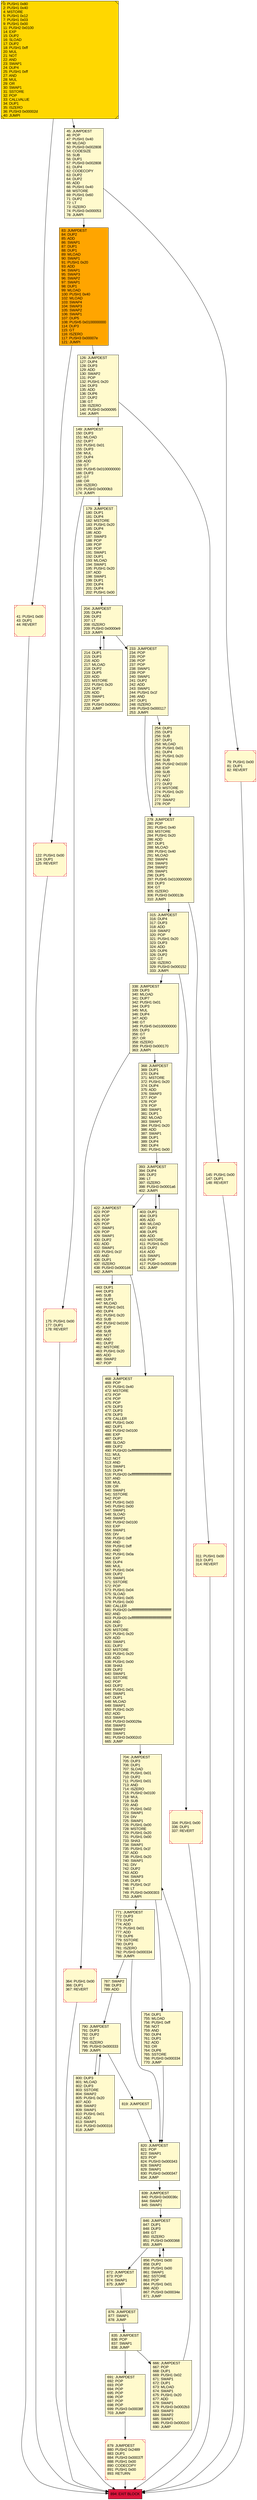 digraph G {
bgcolor=transparent rankdir=UD;
node [shape=box style=filled color=black fillcolor=white fontname=arial fontcolor=black];
279 [label="279: JUMPDEST\l280: POP\l281: PUSH1 0x40\l283: MSTORE\l284: PUSH1 0x20\l286: ADD\l287: DUP1\l288: MLOAD\l289: PUSH1 0x40\l291: MLOAD\l292: SWAP4\l293: SWAP3\l294: SWAP2\l295: SWAP1\l296: DUP5\l297: PUSH5 0x0100000000\l303: DUP3\l304: GT\l305: ISZERO\l306: PUSH3 0x00013b\l310: JUMPI\l" fillcolor=lemonchiffon ];
800 [label="800: DUP3\l801: MLOAD\l802: DUP3\l803: SSTORE\l804: SWAP2\l805: PUSH1 0x20\l807: ADD\l808: SWAP2\l809: SWAP1\l810: PUSH1 0x01\l812: ADD\l813: SWAP1\l814: PUSH3 0x000316\l818: JUMP\l" fillcolor=lemonchiffon ];
422 [label="422: JUMPDEST\l423: POP\l424: POP\l425: POP\l426: POP\l427: SWAP1\l428: POP\l429: SWAP1\l430: DUP2\l431: ADD\l432: SWAP1\l433: PUSH1 0x1f\l435: AND\l436: DUP1\l437: ISZERO\l438: PUSH3 0x0001d4\l442: JUMPI\l" fillcolor=lemonchiffon ];
41 [label="41: PUSH1 0x00\l43: DUP1\l44: REVERT\l" fillcolor=lemonchiffon shape=Msquare color=crimson ];
0 [label="0: PUSH1 0x80\l2: PUSH1 0x40\l4: MSTORE\l5: PUSH1 0x12\l7: PUSH1 0x03\l9: PUSH1 0x00\l11: PUSH2 0x0100\l14: EXP\l15: DUP2\l16: SLOAD\l17: DUP2\l18: PUSH1 0xff\l20: MUL\l21: NOT\l22: AND\l23: SWAP1\l24: DUP4\l25: PUSH1 0xff\l27: AND\l28: MUL\l29: OR\l30: SWAP1\l31: SSTORE\l32: POP\l33: CALLVALUE\l34: DUP1\l35: ISZERO\l36: PUSH3 0x00002d\l40: JUMPI\l" fillcolor=lemonchiffon shape=Msquare fillcolor=gold ];
315 [label="315: JUMPDEST\l316: DUP4\l317: DUP3\l318: ADD\l319: SWAP2\l320: POP\l321: PUSH1 0x20\l323: DUP3\l324: ADD\l325: DUP6\l326: DUP2\l327: GT\l328: ISZERO\l329: PUSH3 0x000152\l333: JUMPI\l" fillcolor=lemonchiffon ];
364 [label="364: PUSH1 0x00\l366: DUP1\l367: REVERT\l" fillcolor=lemonchiffon shape=Msquare color=crimson ];
175 [label="175: PUSH1 0x00\l177: DUP1\l178: REVERT\l" fillcolor=lemonchiffon shape=Msquare color=crimson ];
787 [label="787: SWAP2\l788: DUP3\l789: ADD\l" fillcolor=lemonchiffon ];
835 [label="835: JUMPDEST\l836: POP\l837: SWAP1\l838: JUMP\l" fillcolor=lemonchiffon ];
311 [label="311: PUSH1 0x00\l313: DUP1\l314: REVERT\l" fillcolor=lemonchiffon shape=Msquare color=crimson ];
879 [label="879: JUMPDEST\l880: PUSH2 0x2489\l883: DUP1\l884: PUSH3 0x00037f\l888: PUSH1 0x00\l890: CODECOPY\l891: PUSH1 0x00\l893: RETURN\l" fillcolor=lemonchiffon shape=Msquare color=crimson ];
149 [label="149: JUMPDEST\l150: DUP3\l151: MLOAD\l152: DUP7\l153: PUSH1 0x01\l155: DUP3\l156: MUL\l157: DUP4\l158: ADD\l159: GT\l160: PUSH5 0x0100000000\l166: DUP3\l167: GT\l168: OR\l169: ISZERO\l170: PUSH3 0x0000b3\l174: JUMPI\l" fillcolor=lemonchiffon ];
338 [label="338: JUMPDEST\l339: DUP3\l340: MLOAD\l341: DUP7\l342: PUSH1 0x01\l344: DUP3\l345: MUL\l346: DUP4\l347: ADD\l348: GT\l349: PUSH5 0x0100000000\l355: DUP3\l356: GT\l357: OR\l358: ISZERO\l359: PUSH3 0x000170\l363: JUMPI\l" fillcolor=lemonchiffon ];
393 [label="393: JUMPDEST\l394: DUP4\l395: DUP2\l396: LT\l397: ISZERO\l398: PUSH3 0x0001a6\l402: JUMPI\l" fillcolor=lemonchiffon ];
876 [label="876: JUMPDEST\l877: SWAP1\l878: JUMP\l" fillcolor=lemonchiffon ];
214 [label="214: DUP1\l215: DUP3\l216: ADD\l217: MLOAD\l218: DUP2\l219: DUP5\l220: ADD\l221: MSTORE\l222: PUSH1 0x20\l224: DUP2\l225: ADD\l226: SWAP1\l227: POP\l228: PUSH3 0x0000cc\l232: JUMP\l" fillcolor=lemonchiffon ];
846 [label="846: JUMPDEST\l847: DUP1\l848: DUP3\l849: GT\l850: ISZERO\l851: PUSH3 0x000368\l855: JUMPI\l" fillcolor=lemonchiffon ];
122 [label="122: PUSH1 0x00\l124: DUP1\l125: REVERT\l" fillcolor=lemonchiffon shape=Msquare color=crimson ];
368 [label="368: JUMPDEST\l369: DUP1\l370: DUP4\l371: MSTORE\l372: PUSH1 0x20\l374: DUP4\l375: ADD\l376: SWAP3\l377: POP\l378: POP\l379: POP\l380: SWAP1\l381: DUP1\l382: MLOAD\l383: SWAP1\l384: PUSH1 0x20\l386: ADD\l387: SWAP1\l388: DUP1\l389: DUP4\l390: DUP4\l391: PUSH1 0x00\l" fillcolor=lemonchiffon ];
704 [label="704: JUMPDEST\l705: DUP3\l706: DUP1\l707: SLOAD\l708: PUSH1 0x01\l710: DUP2\l711: PUSH1 0x01\l713: AND\l714: ISZERO\l715: PUSH2 0x0100\l718: MUL\l719: SUB\l720: AND\l721: PUSH1 0x02\l723: SWAP1\l724: DIV\l725: SWAP1\l726: PUSH1 0x00\l728: MSTORE\l729: PUSH1 0x20\l731: PUSH1 0x00\l733: SHA3\l734: SWAP1\l735: PUSH1 0x1f\l737: ADD\l738: PUSH1 0x20\l740: SWAP1\l741: DIV\l742: DUP2\l743: ADD\l744: SWAP3\l745: DUP3\l746: PUSH1 0x1f\l748: LT\l749: PUSH3 0x000303\l753: JUMPI\l" fillcolor=lemonchiffon ];
83 [label="83: JUMPDEST\l84: DUP2\l85: ADD\l86: SWAP1\l87: DUP1\l88: DUP1\l89: MLOAD\l90: SWAP1\l91: PUSH1 0x20\l93: ADD\l94: SWAP1\l95: SWAP3\l96: SWAP2\l97: SWAP1\l98: DUP1\l99: MLOAD\l100: PUSH1 0x40\l102: MLOAD\l103: SWAP4\l104: SWAP3\l105: SWAP2\l106: SWAP1\l107: DUP5\l108: PUSH5 0x0100000000\l114: DUP3\l115: GT\l116: ISZERO\l117: PUSH3 0x00007e\l121: JUMPI\l" fillcolor=orange ];
179 [label="179: JUMPDEST\l180: DUP1\l181: DUP4\l182: MSTORE\l183: PUSH1 0x20\l185: DUP4\l186: ADD\l187: SWAP3\l188: POP\l189: POP\l190: POP\l191: SWAP1\l192: DUP1\l193: MLOAD\l194: SWAP1\l195: PUSH1 0x20\l197: ADD\l198: SWAP1\l199: DUP1\l200: DUP4\l201: DUP4\l202: PUSH1 0x00\l" fillcolor=lemonchiffon ];
233 [label="233: JUMPDEST\l234: POP\l235: POP\l236: POP\l237: POP\l238: SWAP1\l239: POP\l240: SWAP1\l241: DUP2\l242: ADD\l243: SWAP1\l244: PUSH1 0x1f\l246: AND\l247: DUP1\l248: ISZERO\l249: PUSH3 0x000117\l253: JUMPI\l" fillcolor=lemonchiffon ];
820 [label="820: JUMPDEST\l821: POP\l822: SWAP1\l823: POP\l824: PUSH3 0x000343\l828: SWAP2\l829: SWAP1\l830: PUSH3 0x000347\l834: JUMP\l" fillcolor=lemonchiffon ];
204 [label="204: JUMPDEST\l205: DUP4\l206: DUP2\l207: LT\l208: ISZERO\l209: PUSH3 0x0000e9\l213: JUMPI\l" fillcolor=lemonchiffon ];
666 [label="666: JUMPDEST\l667: POP\l668: DUP1\l669: PUSH1 0x02\l671: SWAP1\l672: DUP1\l673: MLOAD\l674: SWAP1\l675: PUSH1 0x20\l677: ADD\l678: SWAP1\l679: PUSH3 0x0002b3\l683: SWAP3\l684: SWAP2\l685: SWAP1\l686: PUSH3 0x0002c0\l690: JUMP\l" fillcolor=lemonchiffon ];
691 [label="691: JUMPDEST\l692: POP\l693: POP\l694: POP\l695: POP\l696: POP\l697: POP\l698: POP\l699: PUSH3 0x00036f\l703: JUMP\l" fillcolor=lemonchiffon ];
79 [label="79: PUSH1 0x00\l81: DUP1\l82: REVERT\l" fillcolor=lemonchiffon shape=Msquare color=crimson ];
334 [label="334: PUSH1 0x00\l336: DUP1\l337: REVERT\l" fillcolor=lemonchiffon shape=Msquare color=crimson ];
145 [label="145: PUSH1 0x00\l147: DUP1\l148: REVERT\l" fillcolor=lemonchiffon shape=Msquare color=crimson ];
443 [label="443: DUP1\l444: DUP3\l445: SUB\l446: DUP1\l447: MLOAD\l448: PUSH1 0x01\l450: DUP4\l451: PUSH1 0x20\l453: SUB\l454: PUSH2 0x0100\l457: EXP\l458: SUB\l459: NOT\l460: AND\l461: DUP2\l462: MSTORE\l463: PUSH1 0x20\l465: ADD\l466: SWAP2\l467: POP\l" fillcolor=lemonchiffon ];
468 [label="468: JUMPDEST\l469: POP\l470: PUSH1 0x40\l472: MSTORE\l473: POP\l474: POP\l475: POP\l476: DUP3\l477: DUP3\l478: DUP3\l479: CALLER\l480: PUSH1 0x00\l482: DUP1\l483: PUSH2 0x0100\l486: EXP\l487: DUP2\l488: SLOAD\l489: DUP2\l490: PUSH20 0xffffffffffffffffffffffffffffffffffffffff\l511: MUL\l512: NOT\l513: AND\l514: SWAP1\l515: DUP4\l516: PUSH20 0xffffffffffffffffffffffffffffffffffffffff\l537: AND\l538: MUL\l539: OR\l540: SWAP1\l541: SSTORE\l542: POP\l543: PUSH1 0x03\l545: PUSH1 0x00\l547: SWAP1\l548: SLOAD\l549: SWAP1\l550: PUSH2 0x0100\l553: EXP\l554: SWAP1\l555: DIV\l556: PUSH1 0xff\l558: AND\l559: PUSH1 0xff\l561: AND\l562: PUSH1 0x0a\l564: EXP\l565: DUP4\l566: MUL\l567: PUSH1 0x04\l569: DUP2\l570: SWAP1\l571: SSTORE\l572: POP\l573: PUSH1 0x04\l575: SLOAD\l576: PUSH1 0x05\l578: PUSH1 0x00\l580: CALLER\l581: PUSH20 0xffffffffffffffffffffffffffffffffffffffff\l602: AND\l603: PUSH20 0xffffffffffffffffffffffffffffffffffffffff\l624: AND\l625: DUP2\l626: MSTORE\l627: PUSH1 0x20\l629: ADD\l630: SWAP1\l631: DUP2\l632: MSTORE\l633: PUSH1 0x20\l635: ADD\l636: PUSH1 0x00\l638: SHA3\l639: DUP2\l640: SWAP1\l641: SSTORE\l642: POP\l643: DUP2\l644: PUSH1 0x01\l646: SWAP1\l647: DUP1\l648: MLOAD\l649: SWAP1\l650: PUSH1 0x20\l652: ADD\l653: SWAP1\l654: PUSH3 0x00029a\l658: SWAP3\l659: SWAP2\l660: SWAP1\l661: PUSH3 0x0002c0\l665: JUMP\l" fillcolor=lemonchiffon ];
45 [label="45: JUMPDEST\l46: POP\l47: PUSH1 0x40\l49: MLOAD\l50: PUSH3 0x002808\l54: CODESIZE\l55: SUB\l56: DUP1\l57: PUSH3 0x002808\l61: DUP4\l62: CODECOPY\l63: DUP2\l64: DUP2\l65: ADD\l66: PUSH1 0x40\l68: MSTORE\l69: PUSH1 0x60\l71: DUP2\l72: LT\l73: ISZERO\l74: PUSH3 0x000053\l78: JUMPI\l" fillcolor=lemonchiffon ];
254 [label="254: DUP1\l255: DUP3\l256: SUB\l257: DUP1\l258: MLOAD\l259: PUSH1 0x01\l261: DUP4\l262: PUSH1 0x20\l264: SUB\l265: PUSH2 0x0100\l268: EXP\l269: SUB\l270: NOT\l271: AND\l272: DUP2\l273: MSTORE\l274: PUSH1 0x20\l276: ADD\l277: SWAP2\l278: POP\l" fillcolor=lemonchiffon ];
839 [label="839: JUMPDEST\l840: PUSH3 0x00036c\l844: SWAP2\l845: SWAP1\l" fillcolor=lemonchiffon ];
771 [label="771: JUMPDEST\l772: DUP3\l773: DUP1\l774: ADD\l775: PUSH1 0x01\l777: ADD\l778: DUP6\l779: SSTORE\l780: DUP3\l781: ISZERO\l782: PUSH3 0x000334\l786: JUMPI\l" fillcolor=lemonchiffon ];
872 [label="872: JUMPDEST\l873: POP\l874: SWAP1\l875: JUMP\l" fillcolor=lemonchiffon ];
790 [label="790: JUMPDEST\l791: DUP3\l792: DUP2\l793: GT\l794: ISZERO\l795: PUSH3 0x000333\l799: JUMPI\l" fillcolor=lemonchiffon ];
894 [label="894: EXIT BLOCK\l" fillcolor=crimson ];
126 [label="126: JUMPDEST\l127: DUP4\l128: DUP3\l129: ADD\l130: SWAP2\l131: POP\l132: PUSH1 0x20\l134: DUP3\l135: ADD\l136: DUP6\l137: DUP2\l138: GT\l139: ISZERO\l140: PUSH3 0x000095\l144: JUMPI\l" fillcolor=lemonchiffon ];
403 [label="403: DUP1\l404: DUP3\l405: ADD\l406: MLOAD\l407: DUP2\l408: DUP5\l409: ADD\l410: MSTORE\l411: PUSH1 0x20\l413: DUP2\l414: ADD\l415: SWAP1\l416: POP\l417: PUSH3 0x000189\l421: JUMP\l" fillcolor=lemonchiffon ];
819 [label="819: JUMPDEST\l" fillcolor=lemonchiffon ];
856 [label="856: PUSH1 0x00\l858: DUP2\l859: PUSH1 0x00\l861: SWAP1\l862: SSTORE\l863: POP\l864: PUSH1 0x01\l866: ADD\l867: PUSH3 0x00034e\l871: JUMP\l" fillcolor=lemonchiffon ];
754 [label="754: DUP1\l755: MLOAD\l756: PUSH1 0xff\l758: NOT\l759: AND\l760: DUP4\l761: DUP1\l762: ADD\l763: OR\l764: DUP6\l765: SSTORE\l766: PUSH3 0x000334\l770: JUMP\l" fillcolor=lemonchiffon ];
790 -> 819;
149 -> 179;
204 -> 233;
279 -> 315;
126 -> 145;
79 -> 894;
334 -> 894;
338 -> 364;
771 -> 820;
279 -> 311;
820 -> 839;
233 -> 279;
846 -> 872;
83 -> 126;
704 -> 754;
122 -> 894;
771 -> 787;
879 -> 894;
45 -> 83;
468 -> 704;
839 -> 846;
666 -> 704;
364 -> 894;
422 -> 443;
691 -> 879;
204 -> 214;
214 -> 204;
443 -> 468;
0 -> 41;
338 -> 368;
368 -> 393;
83 -> 122;
876 -> 835;
145 -> 894;
233 -> 254;
315 -> 338;
149 -> 175;
45 -> 79;
393 -> 422;
819 -> 820;
754 -> 820;
872 -> 876;
315 -> 334;
846 -> 856;
856 -> 846;
126 -> 149;
393 -> 403;
403 -> 393;
311 -> 894;
704 -> 771;
787 -> 790;
175 -> 894;
422 -> 468;
254 -> 279;
41 -> 894;
0 -> 45;
790 -> 800;
800 -> 790;
179 -> 204;
835 -> 666;
835 -> 691;
}